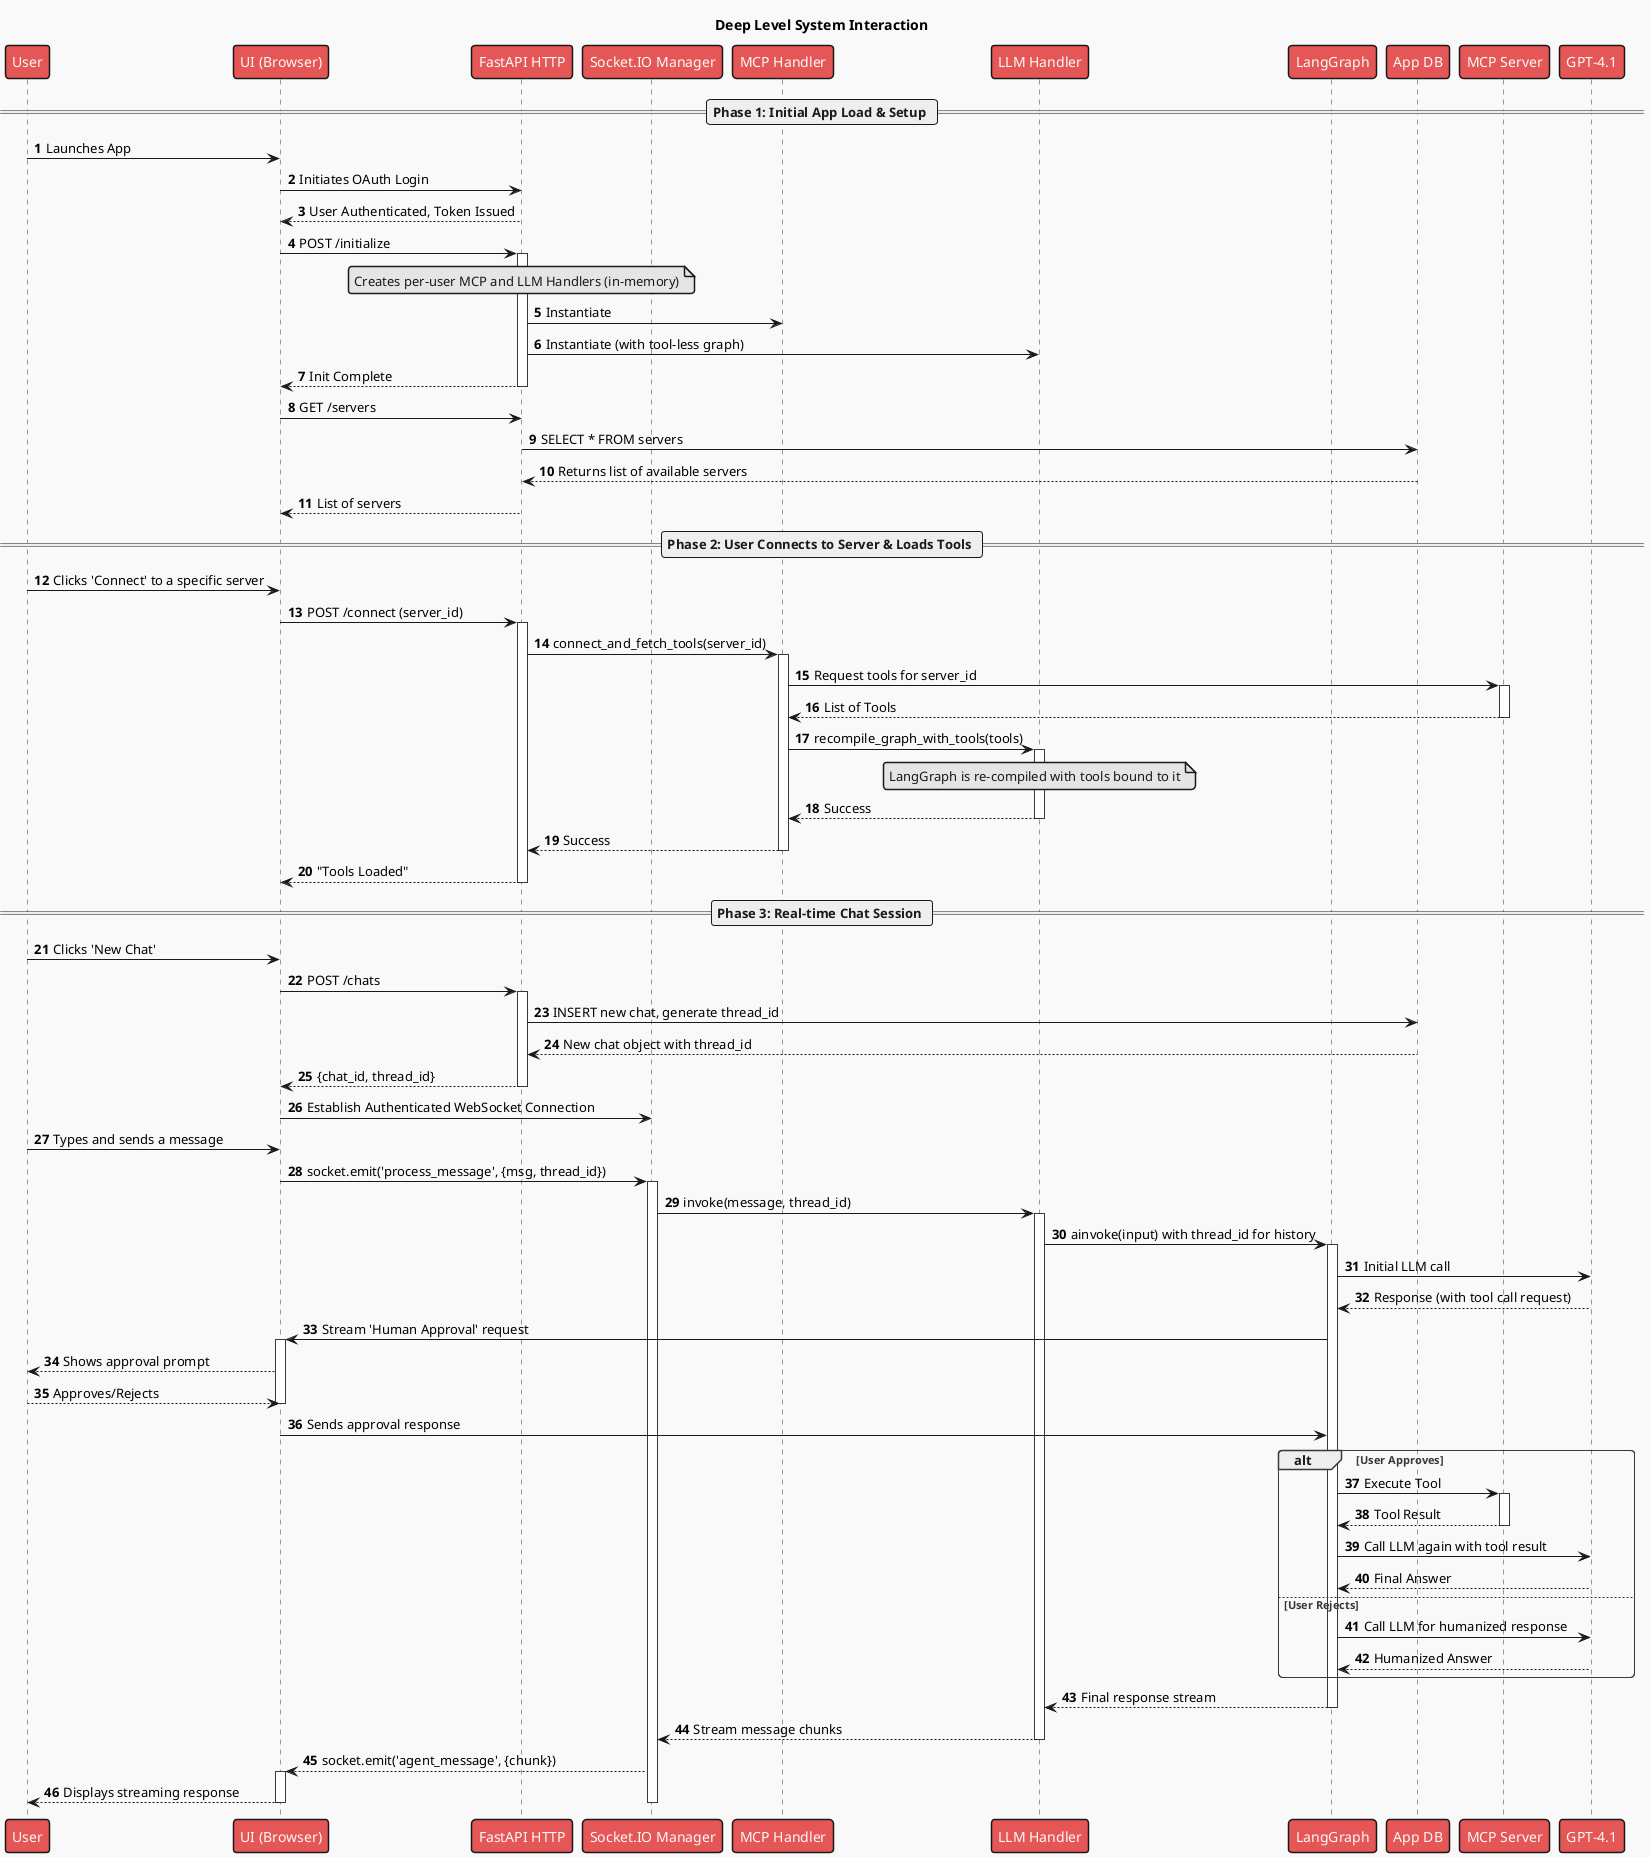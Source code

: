 @startuml
!theme mars
autonumber

title Deep Level System Interaction

participant "User" as User
participant "UI (Browser)" as UI
participant "FastAPI HTTP" as FastAPI_HTTP
participant "Socket.IO Manager" as Socket_IO
participant "MCP Handler" as MCP_Handler
participant "LLM Handler" as LLM_Handler
participant "LangGraph" as LangGraph
participant "App DB" as App_DB
participant "MCP Server" as MCP_Server
participant "GPT-4.1" as GPT_4_1

== Phase 1: Initial App Load & Setup ==

User -> UI: Launches App
UI -> FastAPI_HTTP: Initiates OAuth Login
FastAPI_HTTP --> UI: User Authenticated, Token Issued

UI -> FastAPI_HTTP: POST /initialize
activate FastAPI_HTTP
note over FastAPI_HTTP: Creates per-user MCP and LLM Handlers (in-memory)
FastAPI_HTTP -> MCP_Handler: Instantiate
FastAPI_HTTP -> LLM_Handler: Instantiate (with tool-less graph)
FastAPI_HTTP --> UI: Init Complete
deactivate FastAPI_HTTP

UI -> FastAPI_HTTP: GET /servers
FastAPI_HTTP -> App_DB: SELECT * FROM servers
App_DB --> FastAPI_HTTP: Returns list of available servers
FastAPI_HTTP --> UI: List of servers

== Phase 2: User Connects to Server & Loads Tools ==

User -> UI: Clicks 'Connect' to a specific server
UI -> FastAPI_HTTP: POST /connect (server_id)
activate FastAPI_HTTP
FastAPI_HTTP -> MCP_Handler: connect_and_fetch_tools(server_id)
activate MCP_Handler
MCP_Handler -> MCP_Server: Request tools for server_id
activate MCP_Server
MCP_Server --> MCP_Handler: List of Tools
deactivate MCP_Server
MCP_Handler -> LLM_Handler: recompile_graph_with_tools(tools)
activate LLM_Handler
note over LLM_Handler: LangGraph is re-compiled with tools bound to it
LLM_Handler --> MCP_Handler: Success
deactivate LLM_Handler
MCP_Handler --> FastAPI_HTTP: Success
deactivate MCP_Handler
FastAPI_HTTP --> UI: "Tools Loaded"
deactivate FastAPI_HTTP

== Phase 3: Real-time Chat Session ==

User -> UI: Clicks 'New Chat'
UI -> FastAPI_HTTP: POST /chats
activate FastAPI_HTTP
FastAPI_HTTP -> App_DB: INSERT new chat, generate thread_id
App_DB --> FastAPI_HTTP: New chat object with thread_id
FastAPI_HTTP --> UI: {chat_id, thread_id}
deactivate FastAPI_HTTP

UI -> Socket_IO: Establish Authenticated WebSocket Connection

User -> UI: Types and sends a message
UI -> Socket_IO: socket.emit('process_message', {msg, thread_id})
activate Socket_IO
Socket_IO -> LLM_Handler: invoke(message, thread_id)
activate LLM_Handler
LLM_Handler -> LangGraph: ainvoke(input) with thread_id for history
activate LangGraph

LangGraph -> GPT_4_1: Initial LLM call
GPT_4_1 --> LangGraph: Response (with tool call request)

LangGraph -> UI: Stream 'Human Approval' request
activate UI
UI --> User: Shows approval prompt
User --> UI: Approves/Rejects
deactivate UI
UI -> LangGraph: Sends approval response

alt User Approves
    LangGraph -> MCP_Server: Execute Tool
    activate MCP_Server
    MCP_Server --> LangGraph: Tool Result
    deactivate MCP_Server
    LangGraph -> GPT_4_1: Call LLM again with tool result
    GPT_4_1 --> LangGraph: Final Answer
else User Rejects
    LangGraph -> GPT_4_1: Call LLM for humanized response
    GPT_4_1 --> LangGraph: Humanized Answer
end

LangGraph --> LLM_Handler: Final response stream
deactivate LangGraph
LLM_Handler --> Socket_IO: Stream message chunks
deactivate LLM_Handler
Socket_IO --> UI: socket.emit('agent_message', {chunk})
activate UI
UI --> User: Displays streaming response
deactivate UI
deactivate Socket_IO

@enduml
